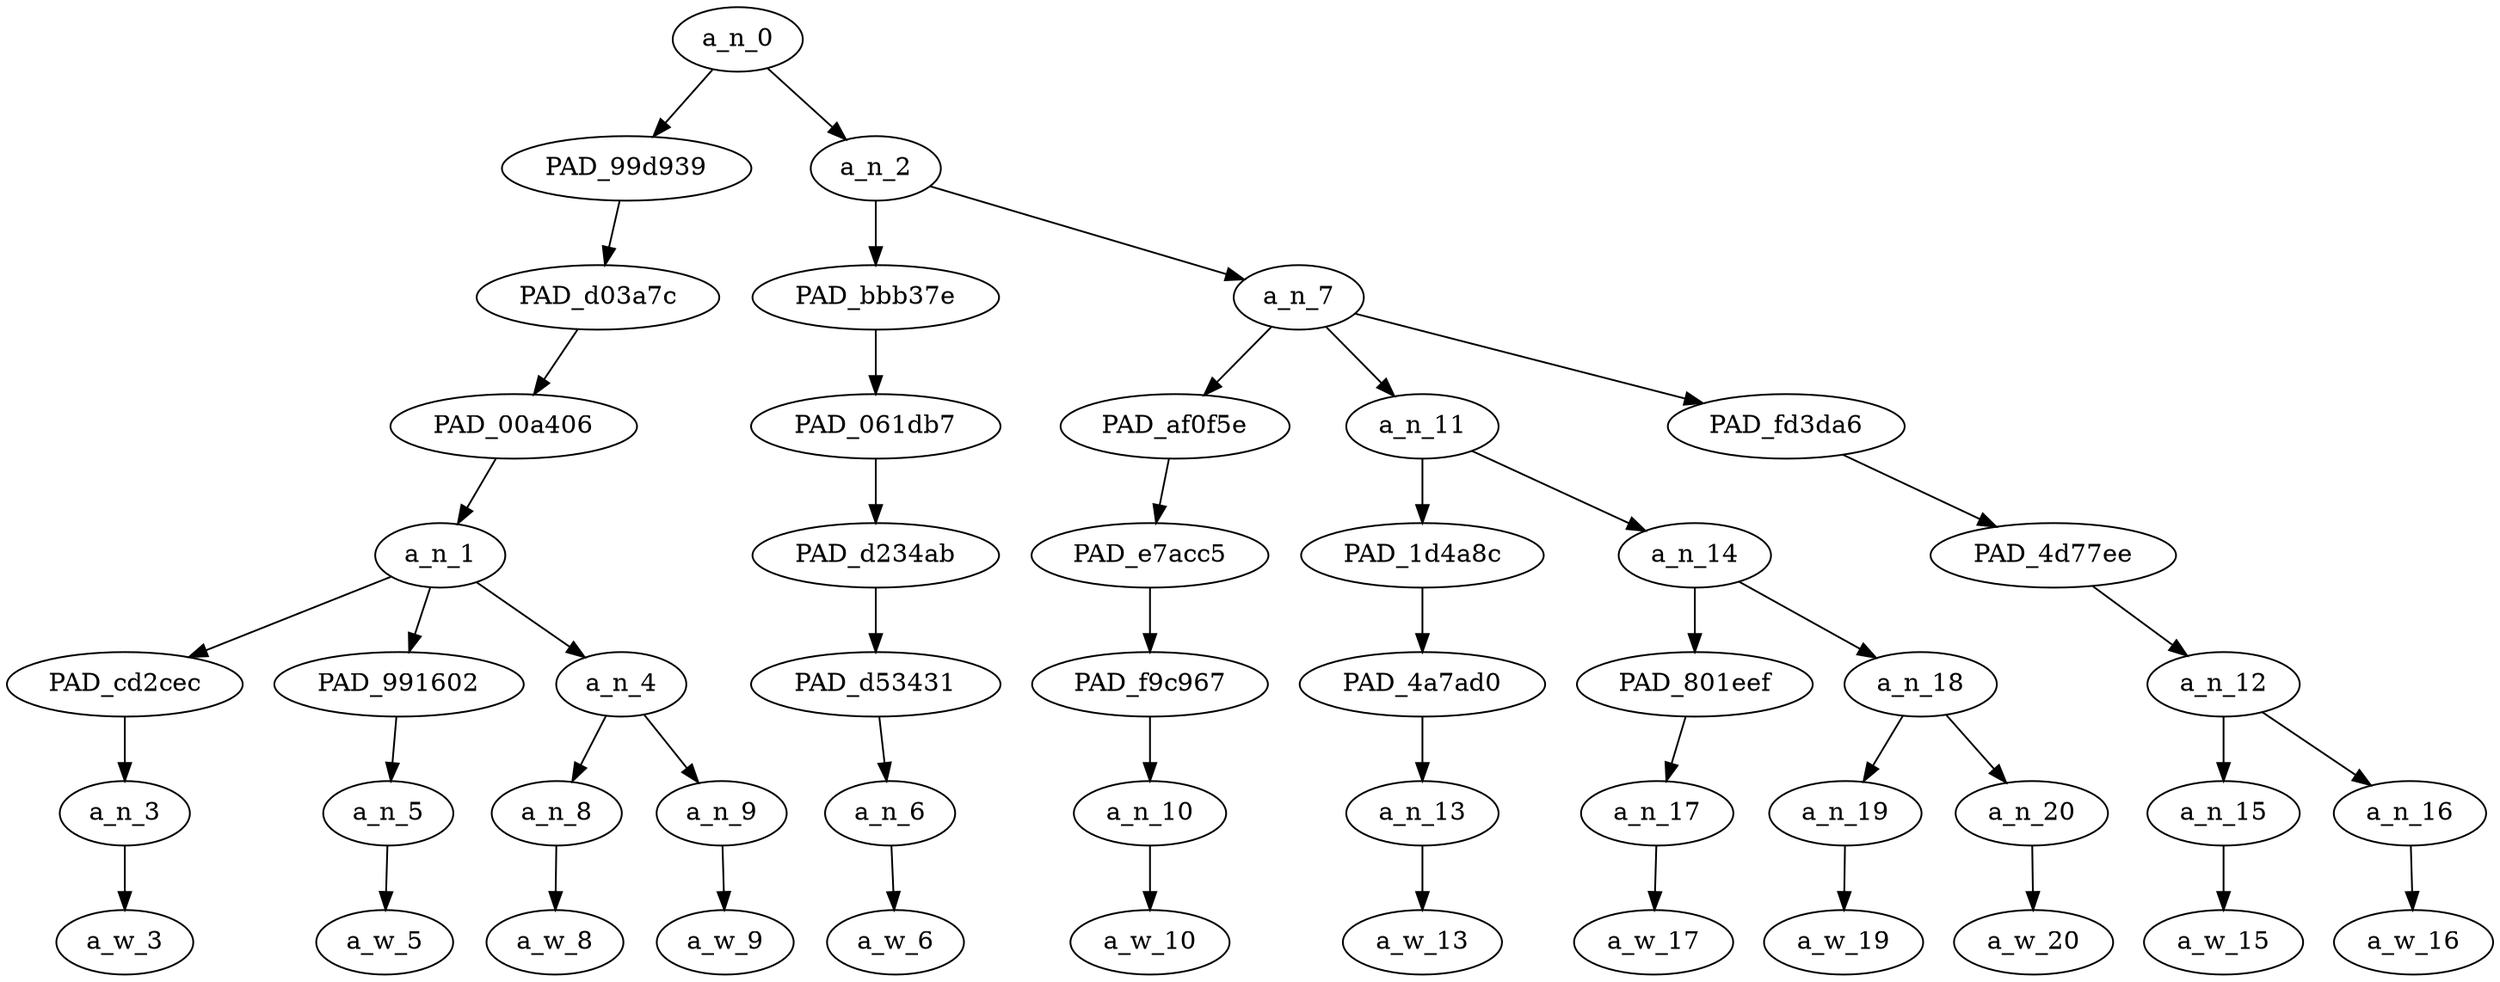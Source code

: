 strict digraph "" {
	a_n_0	[div_dir=1,
		index=0,
		level=7,
		pos="3.614583333333333,7!",
		text_span="[0, 1, 2, 3, 4, 5, 6, 7, 8, 9, 10, 11]",
		value=1.00000001];
	PAD_99d939	[div_dir=-1,
		index=0,
		level=6,
		pos="1.5,6!",
		text_span="[0, 1, 2, 3]",
		value=0.66021416];
	a_n_0 -> PAD_99d939;
	a_n_2	[div_dir=1,
		index=1,
		level=6,
		pos="5.729166666666666,6!",
		text_span="[4, 5, 6, 7, 8, 9, 10, 11]",
		value=0.33949558];
	a_n_0 -> a_n_2;
	PAD_d03a7c	[div_dir=-1,
		index=0,
		level=5,
		pos="1.5,5!",
		text_span="[0, 1, 2, 3]",
		value=0.66021416];
	PAD_99d939 -> PAD_d03a7c;
	PAD_00a406	[div_dir=-1,
		index=0,
		level=4,
		pos="1.5,4!",
		text_span="[0, 1, 2, 3]",
		value=0.66021416];
	PAD_d03a7c -> PAD_00a406;
	a_n_1	[div_dir=-1,
		index=0,
		level=3,
		pos="1.5,3!",
		text_span="[0, 1, 2, 3]",
		value=0.66021416];
	PAD_00a406 -> a_n_1;
	PAD_cd2cec	[div_dir=-1,
		index=0,
		level=2,
		pos="0.0,2!",
		text_span="[0]",
		value=0.07427619];
	a_n_1 -> PAD_cd2cec;
	PAD_991602	[div_dir=1,
		index=2,
		level=2,
		pos="3.0,2!",
		text_span="[3]",
		value=0.08446429];
	a_n_1 -> PAD_991602;
	a_n_4	[div_dir=1,
		index=1,
		level=2,
		pos="1.5,2!",
		text_span="[1, 2]",
		value=0.50140480];
	a_n_1 -> a_n_4;
	a_n_3	[div_dir=-1,
		index=0,
		level=1,
		pos="0.0,1!",
		text_span="[0]",
		value=0.07427619];
	PAD_cd2cec -> a_n_3;
	a_w_3	[div_dir=0,
		index=0,
		level=0,
		pos="0,0!",
		text_span="[0]",
		value=real];
	a_n_3 -> a_w_3;
	a_n_5	[div_dir=1,
		index=3,
		level=1,
		pos="3.0,1!",
		text_span="[3]",
		value=0.08446429];
	PAD_991602 -> a_n_5;
	a_w_5	[div_dir=0,
		index=3,
		level=0,
		pos="3,0!",
		text_span="[3]",
		value=ain];
	a_n_5 -> a_w_5;
	a_n_8	[div_dir=1,
		index=1,
		level=1,
		pos="1.0,1!",
		text_span="[1]",
		value=0.11896759];
	a_n_4 -> a_n_8;
	a_n_9	[div_dir=1,
		index=2,
		level=1,
		pos="2.0,1!",
		text_span="[2]",
		value=0.38236386];
	a_n_4 -> a_n_9;
	a_w_8	[div_dir=0,
		index=1,
		level=0,
		pos="1,0!",
		text_span="[1]",
		value=street];
	a_n_8 -> a_w_8;
	a_w_9	[div_dir=0,
		index=2,
		level=0,
		pos="2,0!",
		text_span="[2]",
		value=nigga];
	a_n_9 -> a_w_9;
	PAD_bbb37e	[div_dir=1,
		index=1,
		level=5,
		pos="4.0,5!",
		text_span="[4]",
		value=0.04224223];
	a_n_2 -> PAD_bbb37e;
	a_n_7	[div_dir=1,
		index=2,
		level=5,
		pos="7.458333333333333,5!",
		text_span="[5, 6, 7, 8, 9, 10, 11]",
		value=0.29682293];
	a_n_2 -> a_n_7;
	PAD_061db7	[div_dir=1,
		index=1,
		level=4,
		pos="4.0,4!",
		text_span="[4]",
		value=0.04224223];
	PAD_bbb37e -> PAD_061db7;
	PAD_d234ab	[div_dir=1,
		index=1,
		level=3,
		pos="4.0,3!",
		text_span="[4]",
		value=0.04224223];
	PAD_061db7 -> PAD_d234ab;
	PAD_d53431	[div_dir=1,
		index=3,
		level=2,
		pos="4.0,2!",
		text_span="[4]",
		value=0.04224223];
	PAD_d234ab -> PAD_d53431;
	a_n_6	[div_dir=1,
		index=4,
		level=1,
		pos="4.0,1!",
		text_span="[4]",
		value=0.04224223];
	PAD_d53431 -> a_n_6;
	a_w_6	[div_dir=0,
		index=4,
		level=0,
		pos="4,0!",
		text_span="[4]",
		value=t];
	a_n_6 -> a_w_6;
	PAD_af0f5e	[div_dir=-1,
		index=2,
		level=4,
		pos="5.0,4!",
		text_span="[5]",
		value=0.04309229];
	a_n_7 -> PAD_af0f5e;
	a_n_11	[div_dir=1,
		index=3,
		level=4,
		pos="6.875,4!",
		text_span="[6, 7, 8, 9]",
		value=0.17084354];
	a_n_7 -> a_n_11;
	PAD_fd3da6	[div_dir=1,
		index=4,
		level=4,
		pos="10.5,4!",
		text_span="[10, 11]",
		value=0.08249336];
	a_n_7 -> PAD_fd3da6;
	PAD_e7acc5	[div_dir=-1,
		index=2,
		level=3,
		pos="5.0,3!",
		text_span="[5]",
		value=0.04309229];
	PAD_af0f5e -> PAD_e7acc5;
	PAD_f9c967	[div_dir=-1,
		index=4,
		level=2,
		pos="5.0,2!",
		text_span="[5]",
		value=0.04309229];
	PAD_e7acc5 -> PAD_f9c967;
	a_n_10	[div_dir=-1,
		index=5,
		level=1,
		pos="5.0,1!",
		text_span="[5]",
		value=0.04309229];
	PAD_f9c967 -> a_n_10;
	a_w_10	[div_dir=0,
		index=5,
		level=0,
		pos="5,0!",
		text_span="[5]",
		value=get];
	a_n_10 -> a_w_10;
	PAD_1d4a8c	[div_dir=-1,
		index=3,
		level=3,
		pos="6.0,3!",
		text_span="[6]",
		value=0.04041498];
	a_n_11 -> PAD_1d4a8c;
	a_n_14	[div_dir=1,
		index=4,
		level=3,
		pos="7.75,3!",
		text_span="[7, 8, 9]",
		value=0.13016420];
	a_n_11 -> a_n_14;
	PAD_4a7ad0	[div_dir=-1,
		index=5,
		level=2,
		pos="6.0,2!",
		text_span="[6]",
		value=0.04041498];
	PAD_1d4a8c -> PAD_4a7ad0;
	a_n_13	[div_dir=-1,
		index=6,
		level=1,
		pos="6.0,1!",
		text_span="[6]",
		value=0.04041498];
	PAD_4a7ad0 -> a_n_13;
	a_w_13	[div_dir=0,
		index=6,
		level=0,
		pos="6,0!",
		text_span="[6]",
		value=nothing];
	a_n_13 -> a_w_13;
	PAD_801eef	[div_dir=1,
		index=6,
		level=2,
		pos="7.0,2!",
		text_span="[7]",
		value=0.03220016];
	a_n_14 -> PAD_801eef;
	a_n_18	[div_dir=1,
		index=7,
		level=2,
		pos="8.5,2!",
		text_span="[8, 9]",
		value=0.09762933];
	a_n_14 -> a_n_18;
	a_n_17	[div_dir=1,
		index=7,
		level=1,
		pos="7.0,1!",
		text_span="[7]",
		value=0.03220016];
	PAD_801eef -> a_n_17;
	a_w_17	[div_dir=0,
		index=7,
		level=0,
		pos="7,0!",
		text_span="[7]",
		value=but];
	a_n_17 -> a_w_17;
	a_n_19	[div_dir=1,
		index=8,
		level=1,
		pos="8.0,1!",
		text_span="[8]",
		value=0.03744342];
	a_n_18 -> a_n_19;
	a_n_20	[div_dir=1,
		index=9,
		level=1,
		pos="9.0,1!",
		text_span="[9]",
		value=0.05992736];
	a_n_18 -> a_n_20;
	a_w_19	[div_dir=0,
		index=8,
		level=0,
		pos="8,0!",
		text_span="[8]",
		value=some];
	a_n_19 -> a_w_19;
	a_w_20	[div_dir=0,
		index=9,
		level=0,
		pos="9,0!",
		text_span="[9]",
		value=pain];
	a_n_20 -> a_w_20;
	PAD_4d77ee	[div_dir=1,
		index=5,
		level=3,
		pos="10.5,3!",
		text_span="[10, 11]",
		value=0.08249336];
	PAD_fd3da6 -> PAD_4d77ee;
	a_n_12	[div_dir=1,
		index=8,
		level=2,
		pos="10.5,2!",
		text_span="[10, 11]",
		value=0.08249336];
	PAD_4d77ee -> a_n_12;
	a_n_15	[div_dir=1,
		index=10,
		level=1,
		pos="10.0,1!",
		text_span="[10]",
		value=0.03676884];
	a_n_12 -> a_n_15;
	a_n_16	[div_dir=1,
		index=11,
		level=1,
		pos="11.0,1!",
		text_span="[11]",
		value=0.04534422];
	a_n_12 -> a_n_16;
	a_w_15	[div_dir=0,
		index=10,
		level=0,
		pos="10,0!",
		text_span="[10]",
		value=from];
	a_n_15 -> a_w_15;
	a_w_16	[div_dir=0,
		index=11,
		level=0,
		pos="11,0!",
		text_span="[11]",
		value=it];
	a_n_16 -> a_w_16;
}

